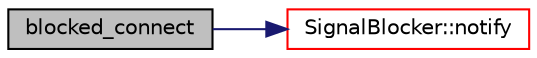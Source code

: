 digraph "blocked_connect"
{
 // LATEX_PDF_SIZE
  edge [fontname="Helvetica",fontsize="10",labelfontname="Helvetica",labelfontsize="10"];
  node [fontname="Helvetica",fontsize="10",shape=record];
  rankdir="LR";
  Node1 [label="blocked_connect",height=0.2,width=0.4,color="black", fillcolor="grey75", style="filled", fontcolor="black",tooltip="blocks slot invocation until previous invocation is complete."];
  Node1 -> Node2 [color="midnightblue",fontsize="10",style="solid",fontname="Helvetica"];
  Node2 [label="SignalBlocker::notify",height=0.2,width=0.4,color="red", fillcolor="white", style="filled",URL="$class_signal_blocker.html#a04b4aed681630b681cc37f6726844bf9",tooltip=" "];
}

